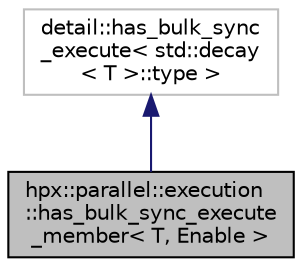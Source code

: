 digraph "hpx::parallel::execution::has_bulk_sync_execute_member&lt; T, Enable &gt;"
{
  edge [fontname="Helvetica",fontsize="10",labelfontname="Helvetica",labelfontsize="10"];
  node [fontname="Helvetica",fontsize="10",shape=record];
  Node4 [label="hpx::parallel::execution\l::has_bulk_sync_execute\l_member\< T, Enable \>",height=0.2,width=0.4,color="black", fillcolor="grey75", style="filled", fontcolor="black"];
  Node5 -> Node4 [dir="back",color="midnightblue",fontsize="10",style="solid",fontname="Helvetica"];
  Node5 [label="detail::has_bulk_sync\l_execute\< std::decay\l\< T \>::type \>",height=0.2,width=0.4,color="grey75", fillcolor="white", style="filled"];
}
